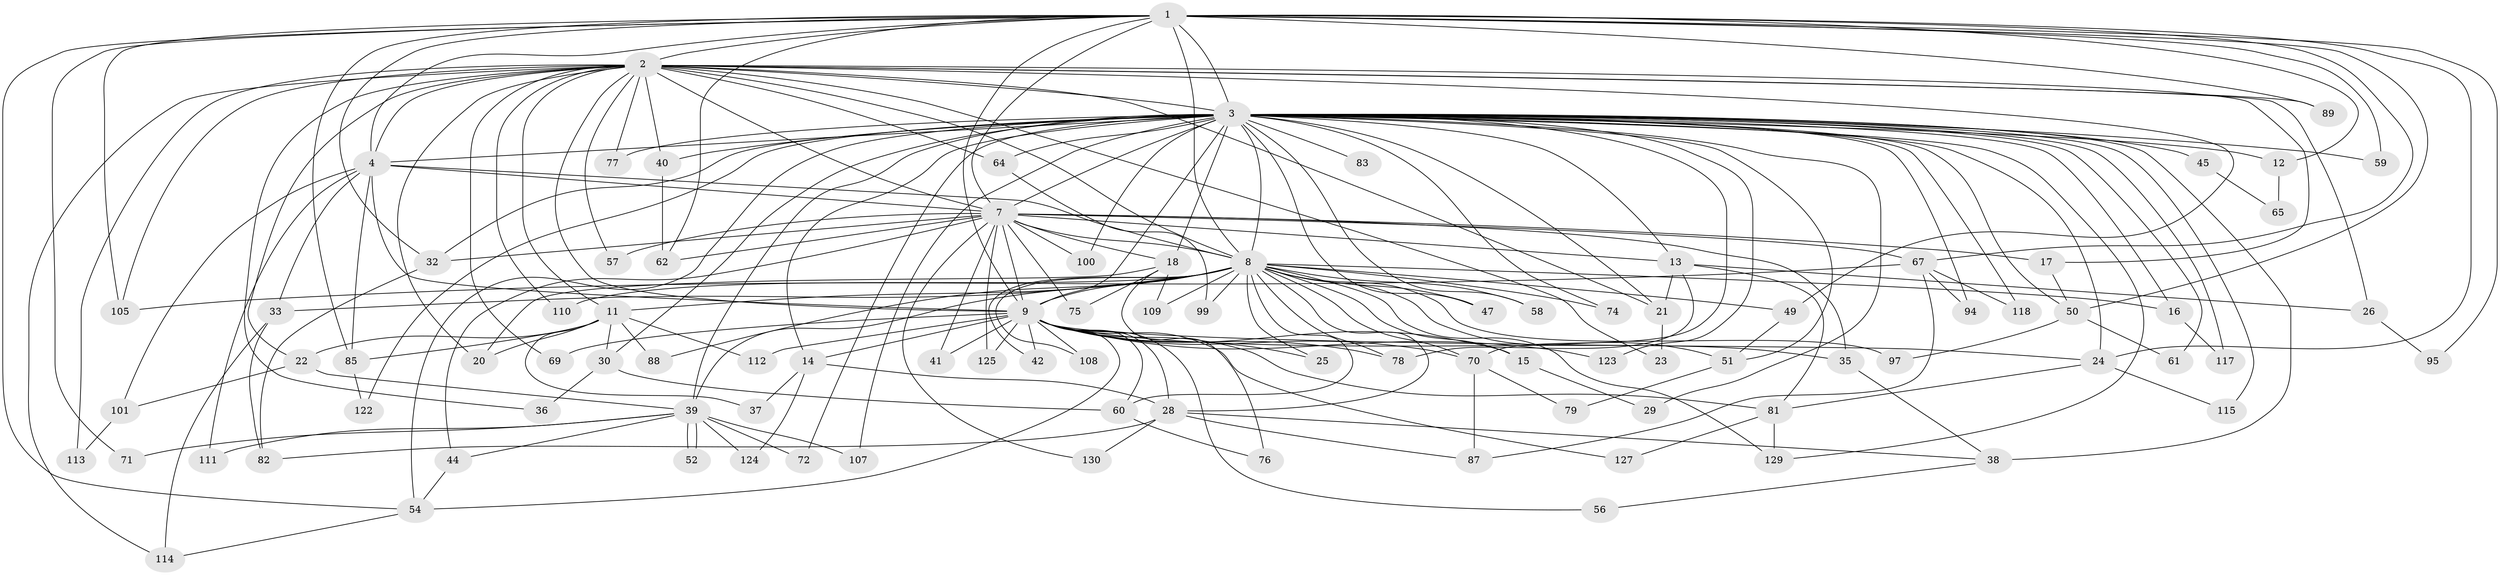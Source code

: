 // Generated by graph-tools (version 1.1) at 2025/23/03/03/25 07:23:47]
// undirected, 95 vertices, 217 edges
graph export_dot {
graph [start="1"]
  node [color=gray90,style=filled];
  1 [super="+119"];
  2 [super="+6"];
  3 [super="+5"];
  4 [super="+46"];
  7 [super="+19"];
  8 [super="+73"];
  9 [super="+10"];
  11 [super="+27"];
  12;
  13 [super="+104"];
  14 [super="+68"];
  15;
  16;
  17;
  18 [super="+31"];
  20;
  21 [super="+96"];
  22;
  23;
  24 [super="+43"];
  25;
  26;
  28 [super="+48"];
  29;
  30;
  32 [super="+34"];
  33 [super="+66"];
  35 [super="+126"];
  36;
  37;
  38 [super="+53"];
  39 [super="+90"];
  40;
  41 [super="+80"];
  42;
  44 [super="+106"];
  45;
  47;
  49;
  50 [super="+55"];
  51;
  52;
  54 [super="+86"];
  56;
  57;
  58;
  59;
  60 [super="+98"];
  61;
  62 [super="+63"];
  64 [super="+93"];
  65;
  67 [super="+91"];
  69;
  70 [super="+103"];
  71;
  72;
  74;
  75;
  76;
  77;
  78 [super="+84"];
  79 [super="+128"];
  81 [super="+92"];
  82 [super="+102"];
  83;
  85 [super="+120"];
  87;
  88;
  89;
  94;
  95;
  97;
  99;
  100;
  101;
  105 [super="+121"];
  107;
  108;
  109;
  110;
  111;
  112;
  113;
  114 [super="+116"];
  115;
  117;
  118;
  122;
  123;
  124;
  125;
  127;
  129 [super="+131"];
  130;
  1 -- 2 [weight=2];
  1 -- 3 [weight=3];
  1 -- 4;
  1 -- 7;
  1 -- 8;
  1 -- 9 [weight=2];
  1 -- 12;
  1 -- 54;
  1 -- 59;
  1 -- 62;
  1 -- 67;
  1 -- 71;
  1 -- 85;
  1 -- 89;
  1 -- 95;
  1 -- 105;
  1 -- 32;
  1 -- 24;
  1 -- 50;
  2 -- 3 [weight=4];
  2 -- 4 [weight=2];
  2 -- 7 [weight=2];
  2 -- 8 [weight=2];
  2 -- 9 [weight=4];
  2 -- 11 [weight=2];
  2 -- 22;
  2 -- 26;
  2 -- 36;
  2 -- 40;
  2 -- 49;
  2 -- 57;
  2 -- 77;
  2 -- 105;
  2 -- 110;
  2 -- 113;
  2 -- 64;
  2 -- 69;
  2 -- 17;
  2 -- 20;
  2 -- 21;
  2 -- 23;
  2 -- 89;
  2 -- 114;
  3 -- 4 [weight=3];
  3 -- 7 [weight=2];
  3 -- 8 [weight=2];
  3 -- 9 [weight=4];
  3 -- 14 [weight=2];
  3 -- 16;
  3 -- 18;
  3 -- 21 [weight=2];
  3 -- 30;
  3 -- 32;
  3 -- 47;
  3 -- 50;
  3 -- 51;
  3 -- 58;
  3 -- 61;
  3 -- 64 [weight=2];
  3 -- 70;
  3 -- 77;
  3 -- 83 [weight=2];
  3 -- 100;
  3 -- 115;
  3 -- 123;
  3 -- 129;
  3 -- 72;
  3 -- 12;
  3 -- 13;
  3 -- 74;
  3 -- 24;
  3 -- 29;
  3 -- 94;
  3 -- 38;
  3 -- 40;
  3 -- 107;
  3 -- 45;
  3 -- 117;
  3 -- 118;
  3 -- 122;
  3 -- 59;
  3 -- 39;
  3 -- 54;
  4 -- 7;
  4 -- 8;
  4 -- 9 [weight=2];
  4 -- 33;
  4 -- 101;
  4 -- 111;
  4 -- 85;
  7 -- 8;
  7 -- 9 [weight=2];
  7 -- 13;
  7 -- 17;
  7 -- 18;
  7 -- 32;
  7 -- 35;
  7 -- 44;
  7 -- 62;
  7 -- 67;
  7 -- 75;
  7 -- 100;
  7 -- 125;
  7 -- 130;
  7 -- 57;
  7 -- 41;
  8 -- 9 [weight=2];
  8 -- 11;
  8 -- 15;
  8 -- 16;
  8 -- 25;
  8 -- 28;
  8 -- 33 [weight=2];
  8 -- 39;
  8 -- 42;
  8 -- 47;
  8 -- 49;
  8 -- 58;
  8 -- 60;
  8 -- 74;
  8 -- 78;
  8 -- 88;
  8 -- 97;
  8 -- 108;
  8 -- 109;
  8 -- 110;
  8 -- 99;
  8 -- 51;
  8 -- 129;
  8 -- 70;
  9 -- 15;
  9 -- 24;
  9 -- 25;
  9 -- 41 [weight=2];
  9 -- 42;
  9 -- 60;
  9 -- 69;
  9 -- 70;
  9 -- 81;
  9 -- 127;
  9 -- 35;
  9 -- 108;
  9 -- 112;
  9 -- 54;
  9 -- 56;
  9 -- 123;
  9 -- 125;
  9 -- 28;
  9 -- 14;
  9 -- 78;
  11 -- 20;
  11 -- 22;
  11 -- 30;
  11 -- 37;
  11 -- 85;
  11 -- 88;
  11 -- 112;
  12 -- 65;
  13 -- 26;
  13 -- 78;
  13 -- 81;
  13 -- 21;
  14 -- 28;
  14 -- 37;
  14 -- 124;
  15 -- 29;
  16 -- 117;
  17 -- 50;
  18 -- 20;
  18 -- 75;
  18 -- 76;
  18 -- 109;
  21 -- 23;
  22 -- 39;
  22 -- 101;
  24 -- 81;
  24 -- 115;
  26 -- 95;
  28 -- 87;
  28 -- 130;
  28 -- 82;
  28 -- 38;
  30 -- 36;
  30 -- 60;
  32 -- 82;
  33 -- 114;
  33 -- 82;
  35 -- 38;
  38 -- 56;
  39 -- 44;
  39 -- 52;
  39 -- 52;
  39 -- 71;
  39 -- 72;
  39 -- 111;
  39 -- 107;
  39 -- 124;
  40 -- 62;
  44 -- 54;
  45 -- 65;
  49 -- 51;
  50 -- 61;
  50 -- 97;
  51 -- 79;
  54 -- 114;
  60 -- 76;
  64 -- 99;
  67 -- 118;
  67 -- 87;
  67 -- 105;
  67 -- 94;
  70 -- 79;
  70 -- 87;
  81 -- 129;
  81 -- 127;
  85 -- 122;
  101 -- 113;
}
